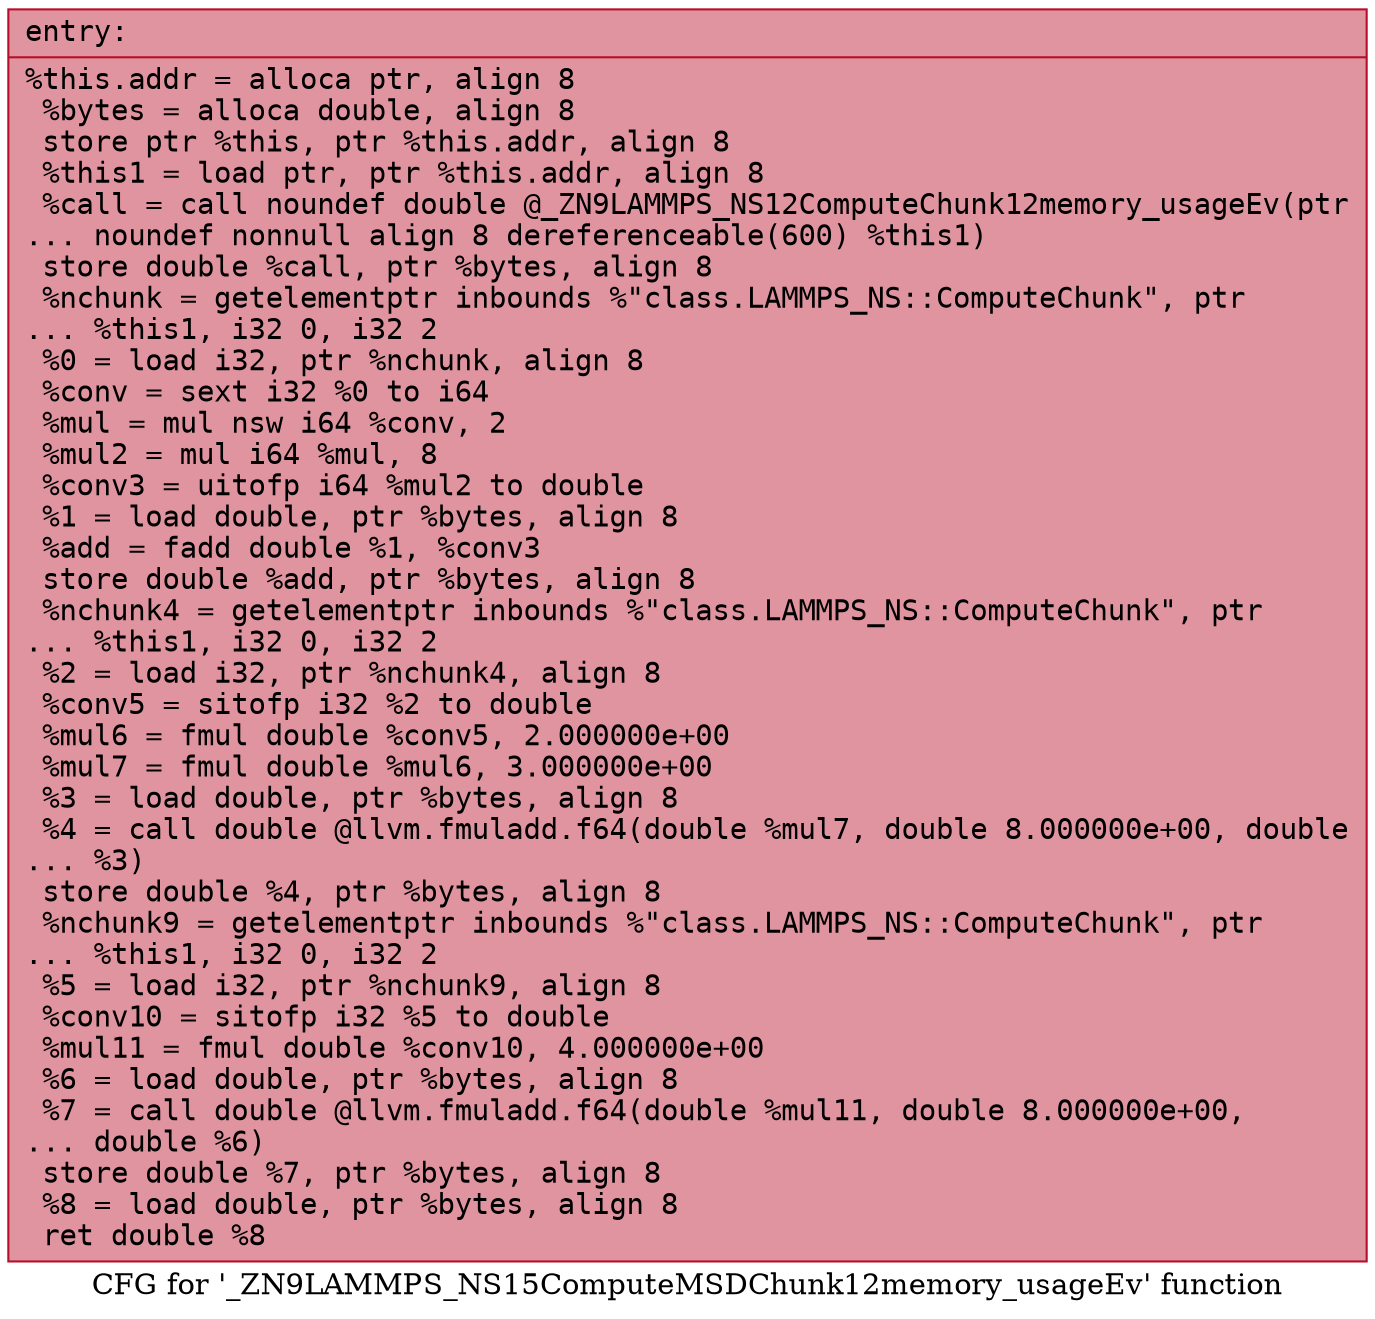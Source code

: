 digraph "CFG for '_ZN9LAMMPS_NS15ComputeMSDChunk12memory_usageEv' function" {
	label="CFG for '_ZN9LAMMPS_NS15ComputeMSDChunk12memory_usageEv' function";

	Node0x556270e599f0 [shape=record,color="#b70d28ff", style=filled, fillcolor="#b70d2870" fontname="Courier",label="{entry:\l|  %this.addr = alloca ptr, align 8\l  %bytes = alloca double, align 8\l  store ptr %this, ptr %this.addr, align 8\l  %this1 = load ptr, ptr %this.addr, align 8\l  %call = call noundef double @_ZN9LAMMPS_NS12ComputeChunk12memory_usageEv(ptr\l... noundef nonnull align 8 dereferenceable(600) %this1)\l  store double %call, ptr %bytes, align 8\l  %nchunk = getelementptr inbounds %\"class.LAMMPS_NS::ComputeChunk\", ptr\l... %this1, i32 0, i32 2\l  %0 = load i32, ptr %nchunk, align 8\l  %conv = sext i32 %0 to i64\l  %mul = mul nsw i64 %conv, 2\l  %mul2 = mul i64 %mul, 8\l  %conv3 = uitofp i64 %mul2 to double\l  %1 = load double, ptr %bytes, align 8\l  %add = fadd double %1, %conv3\l  store double %add, ptr %bytes, align 8\l  %nchunk4 = getelementptr inbounds %\"class.LAMMPS_NS::ComputeChunk\", ptr\l... %this1, i32 0, i32 2\l  %2 = load i32, ptr %nchunk4, align 8\l  %conv5 = sitofp i32 %2 to double\l  %mul6 = fmul double %conv5, 2.000000e+00\l  %mul7 = fmul double %mul6, 3.000000e+00\l  %3 = load double, ptr %bytes, align 8\l  %4 = call double @llvm.fmuladd.f64(double %mul7, double 8.000000e+00, double\l... %3)\l  store double %4, ptr %bytes, align 8\l  %nchunk9 = getelementptr inbounds %\"class.LAMMPS_NS::ComputeChunk\", ptr\l... %this1, i32 0, i32 2\l  %5 = load i32, ptr %nchunk9, align 8\l  %conv10 = sitofp i32 %5 to double\l  %mul11 = fmul double %conv10, 4.000000e+00\l  %6 = load double, ptr %bytes, align 8\l  %7 = call double @llvm.fmuladd.f64(double %mul11, double 8.000000e+00,\l... double %6)\l  store double %7, ptr %bytes, align 8\l  %8 = load double, ptr %bytes, align 8\l  ret double %8\l}"];
}

